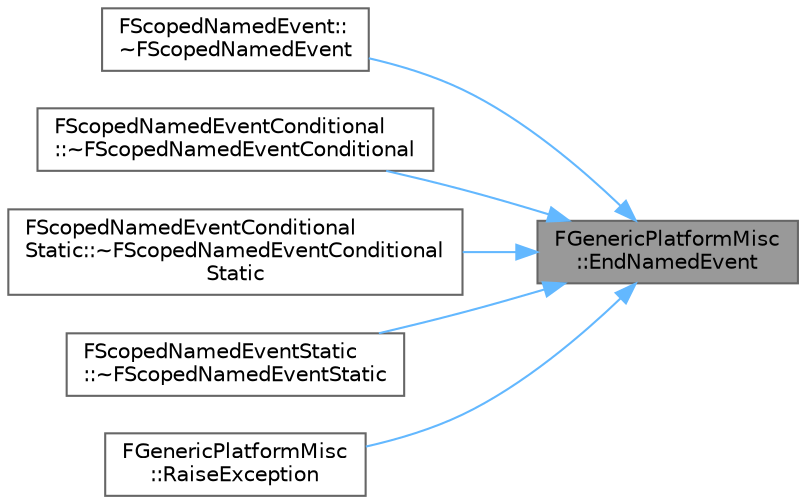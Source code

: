 digraph "FGenericPlatformMisc::EndNamedEvent"
{
 // INTERACTIVE_SVG=YES
 // LATEX_PDF_SIZE
  bgcolor="transparent";
  edge [fontname=Helvetica,fontsize=10,labelfontname=Helvetica,labelfontsize=10];
  node [fontname=Helvetica,fontsize=10,shape=box,height=0.2,width=0.4];
  rankdir="RL";
  Node1 [id="Node000001",label="FGenericPlatformMisc\l::EndNamedEvent",height=0.2,width=0.4,color="gray40", fillcolor="grey60", style="filled", fontcolor="black",tooltip=" "];
  Node1 -> Node2 [id="edge1_Node000001_Node000002",dir="back",color="steelblue1",style="solid",tooltip=" "];
  Node2 [id="Node000002",label="FScopedNamedEvent::\l~FScopedNamedEvent",height=0.2,width=0.4,color="grey40", fillcolor="white", style="filled",URL="$d6/d7f/classFScopedNamedEvent.html#a2ff71405196e0e0389ed371d4ab791ca",tooltip=" "];
  Node1 -> Node3 [id="edge2_Node000001_Node000003",dir="back",color="steelblue1",style="solid",tooltip=" "];
  Node3 [id="Node000003",label="FScopedNamedEventConditional\l::~FScopedNamedEventConditional",height=0.2,width=0.4,color="grey40", fillcolor="white", style="filled",URL="$d7/d60/classFScopedNamedEventConditional.html#af67d23368f9267f448ae0188bd61ebd6",tooltip=" "];
  Node1 -> Node4 [id="edge3_Node000001_Node000004",dir="back",color="steelblue1",style="solid",tooltip=" "];
  Node4 [id="Node000004",label="FScopedNamedEventConditional\lStatic::~FScopedNamedEventConditional\lStatic",height=0.2,width=0.4,color="grey40", fillcolor="white", style="filled",URL="$dd/dbe/classFScopedNamedEventConditionalStatic.html#a39d947aa6b88243105eba12daed8c724",tooltip=" "];
  Node1 -> Node5 [id="edge4_Node000001_Node000005",dir="back",color="steelblue1",style="solid",tooltip=" "];
  Node5 [id="Node000005",label="FScopedNamedEventStatic\l::~FScopedNamedEventStatic",height=0.2,width=0.4,color="grey40", fillcolor="white", style="filled",URL="$d8/d79/classFScopedNamedEventStatic.html#ae5a74f51b025f7fe7d8866fadeb20ec8",tooltip=" "];
  Node1 -> Node6 [id="edge5_Node000001_Node000006",dir="back",color="steelblue1",style="solid",tooltip=" "];
  Node6 [id="Node000006",label="FGenericPlatformMisc\l::RaiseException",height=0.2,width=0.4,color="grey40", fillcolor="white", style="filled",URL="$d1/de8/structFGenericPlatformMisc.html#a1f33a1f319af06b3eda35b0a0d8c1fd0",tooltip=" "];
}
